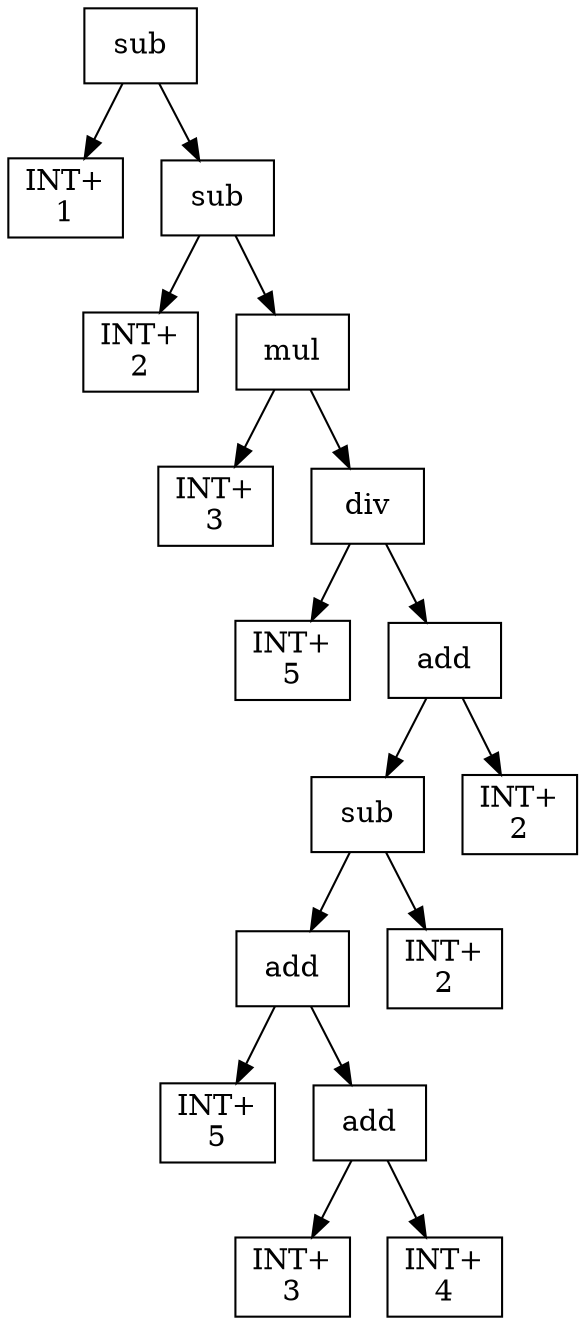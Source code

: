 digraph expr {
  node [shape=box];
  n1 [label="sub"];
  n2 [label="INT+\n1"];
  n3 [label="sub"];
  n4 [label="INT+\n2"];
  n5 [label="mul"];
  n6 [label="INT+\n3"];
  n7 [label="div"];
  n8 [label="INT+\n5"];
  n9 [label="add"];
  n10 [label="sub"];
  n11 [label="add"];
  n12 [label="INT+\n5"];
  n13 [label="add"];
  n14 [label="INT+\n3"];
  n15 [label="INT+\n4"];
  n13 -> n14;
  n13 -> n15;
  n11 -> n12;
  n11 -> n13;
  n16 [label="INT+\n2"];
  n10 -> n11;
  n10 -> n16;
  n17 [label="INT+\n2"];
  n9 -> n10;
  n9 -> n17;
  n7 -> n8;
  n7 -> n9;
  n5 -> n6;
  n5 -> n7;
  n3 -> n4;
  n3 -> n5;
  n1 -> n2;
  n1 -> n3;
}